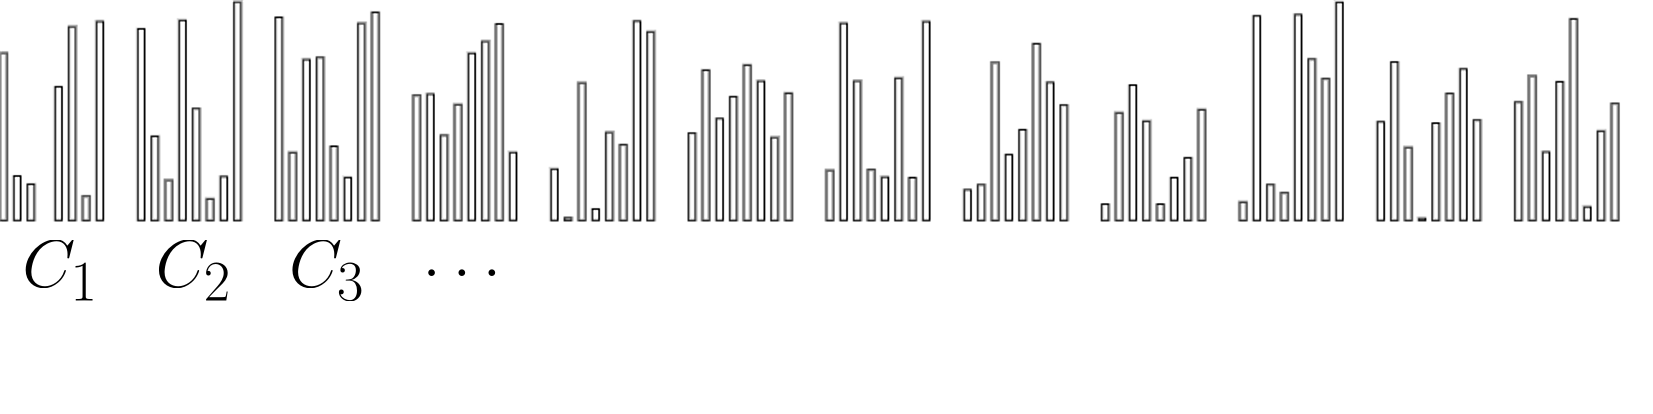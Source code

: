 <?xml version="1.0"?>
<!DOCTYPE ipe SYSTEM "ipe.dtd">
<ipe version="70212" creator="Ipe 7.2.12">
<info created="D:20190930095210" modified="D:20190930095210"/>
<bitmap id="1" width="1000" height="250" BitsPerComponent="8" ColorSpace="DeviceGray" Filter="FlateDecode" length="2313" encoding="base64">
eNrt3U+IHXcBwPGp+A/qpUJV8CKIKM5BgxJEqy4eclAMWJk1IEoIQVaQ5JBD0ItzSfAgtCJk
CUUkIdB0ZAMGe9hDaZpaiijqYaQSCl4C1oK5NGBNSZ/zmyZqd1/y3pudN/N7M5/PIRCG3+z8
fvP7Jrv7/k0mEflNbQKR+WvNOrQj/VqlsA7Epvx4JbEOLXVeTiaZzomv87T6Q+c6R+foHJ2j
c3Su8+ZerVladD7kzvOHK5mlReeD7jyfTAqdM1/O3wl03lfnN2s6p6X/nYOpB86fP5/ovK/O
0wcrhc5pqfOyLBfKOa7O/1GLdnX/GDTrvPE39DqnhZzj6jz/QKWjTV3+JFhsdfft25fo/P+X
5FvB6vSxGei898473NRlevLkyaSV1V1G578Iiug7Ty9evNjX9il/GSx2uRsbG4nOx9X5ojPv
tPP0yJEjWbud50kl63kRW/3ihw8fTlbmcnXeSedPBcXqdH5nRJudt7+6PXfe/h3U+ap3nq6v
r2fzdH7Px8B0rnOdR9/5jtTuvSThMbBE5zrX+aA7b75W4+38+ZrOda7zIXeePlIpdK5znQ+6
8x5ekatznetc5zrXuc51rnOd61znOtf5KnX+s6DQuc51PuTO02PHjmU6b2e3R/E+XjrXeSc/
Aoy38yjex0vnOtf5cjuP4fWDOte5znWuc53rXOc617nOdR5h5z8PdD7tcp8NdK7zIXT+g0qm
86mXu7a2luhc50PofO4RI+x8R4M617nO++n8G0Ghc53rfICdl48H4cClS5cyneu85c4fDQqd
9915evz48WSeETrXeYMtmm5tbWU677/zWX3ovNfO841ghTufd7f/b8M9VCl0rvPldP6XWnSd
55ubm9moOi9v3Mh0rvMldZ5/spLF1/k91mrAnXf3HZnOR9j53ieoc53rPI7O/17T+ep3Xh4I
dK7zqffpQ5VM5wPoPN3e3k50rvOOwtF5T51PenhwUuc617nOda5znffTeV7Tuc6X3Plvazrv
q/MfVzKd63zJnadfqBRj7jz/XCXr7f/z9hZR5wPpvNwMGn3xnwbFXu75cDvPX3yxiKbzf9V0
HlvnT9Y66jzd2Nho9tN2euLEiazjzsvvBSvQ+d3VjaHz9L2VQuexdZ4fqmRddd74t2qLL3sL
nadnz55d6HLfrI278+abWufL7HzWiDF3vvDlPlBJdL6czsvwcruHdK7z3jtv7yXgOp9yVTdu
3Eh0rnOdD7vzyYKPKOpc5zrXuc676fxaTec613k41Y+CAXaef6yS6TyWzu/eD5132nn+1Uq9
7KdOnUqG2Pnev7jO2+w8v3at0HnnnedPP33fZY+88/SDlULnK9T5ojPXeSudz1j22DsvX3kl
07nOdT7wzmfsRJ3rXOc613msnWdBofPldv7snc9D1rnO++k8LYqiWef55yuZzuf6PfVaJdN5
R52nQaHzefbuHJv6hRcKnc/X+a6dqPNldl6WZabztjq/1z3vo/MvB4XOdT5ZyvPI/lTTed+d
p1euXMl0rvMldZ5/upLpvPfO591XOtf55EqtlS+uc53rPNLO8/BTXqZznet80J3v/fklOte5
znWuc51H1vl/P21T5zrX+XA7v/tpm+Pt/Pe11e/8i0Ghc50vclXj6Tz9bKWIpPOyrrXZPK5e
vZrpXOc639uITjoPtd5/EZNKscg8dK5zncfW+aI7Uec617nOda5znetc5zqPt/P0PZVC58vp
/A81ncfS+RNBMcrOy9dfz3S+pM7Tz1QKncfSeXr06NEF5/HRSjGEzhfd7TpfoPOZW3SJnb9a
W5nOvx8US+68wTxefjnTuc7j7Tx9uFKsTOfpmTNnsgg7n7FLdh14Kih0rvOuOm+8qfvpfN6i
Iu88XV9fz3Suc50Pu/O5P1lO5zrXuc51rnOd61znOu+489u1lek8/0Ql07nOdb5Q5/k7Ktnq
dJ6/9FKh8yF2frmm8yV13vipwD113vSe6zzyzvOvVzKd61zng+68/Xs+vs6v1nruvLzzQYs6
13knnZc/DMbUeR7epCfru/N0bW0t0bnOu+o8PX36dDKqzufe1EvtvMPdvuKdlx8OdL6ce65z
nUfSeXr9+vWko85fq+lc5zrvvPN5L7eFztP3VQqd61zng+584ZnrXOc617nOda5znetc5zrX
uc51rnOd63wVOy9/F+hc5zofdOfp/v37k+g7r99c+olpI75UyXSuc51ni7yjdZyd50fDu0tP
HfHcc4XOda7zQXS+8CLqfCidv1nTuc51PuTOywcqSU+dl98NWpn532o639vMnwx0PsTOm1fb
QufpuXPnWtrtH6kkOt/jzA8dOjTtXbni7Lx8V6Dzvjt/vNbKN/Td7vbxdr7rwO3bRbydp7du
3Up03nfn+fFKpvNV7rzpM4S66bzxMwfG2/k/a+12vvCN0rnOdb7UztP3Vwqd67xR548Gxcp0
fiAoRtn5/L8807nOd13u1tZWtjqdp9vb25nOda7zBTtvfLn9dD7vqXSuc51Pym8HOte5zgfd
eXrhwoVE5zrX+bA7b3yqKDrPv1LJdK5znQ+68/yZZwqdT/ucOJ3rfECdtz7zle88v3y5pXv+
55rOda7zCDtv755/qpLpXOc6H3TnQ93tOo+z8+drOte5zofcef5IJdO5znUeTefpg5X7nuqd
lWhnrnOd63yumd+8OeNUb7xRjLrz8teBzmPp/N81nY9p5t38237w4MFE57F0Xr67kuhc5719
NofOu+h8tLtd5zrXuc51rnOd61znOte5znWu8/7u+TcDu33cM/9VEE/nZfnWiLIs3xpRlm/v
fMeBfOeI3TOfNWLmgSkzb3qquwem3POmp5pj5icfe2ykMx/vPd814sCBA9HMfJJW6hHBnb+n
b+t8x4F854jdM581YuaBqVfZ7FR3D+y+541PZeZmvmozBwAAAAAAAAAAAAAAAAAAAAAAAAAA
AAAAAAAAAAAAAAAAAAAAAAAAAAAAAAAAAAAAAAAAAAAAAAAAAAAAAAAAAAAAAAAAAAAAAAAA
AAAAAAAAAAAAAAAAAAAAAAAAAAAAAAAAAAAAAAAAAAAAAAAAACBy/wE7ikfW
</bitmap>
<ipestyle name="basic">
<symbol name="arrow/arc(spx)">
<path stroke="sym-stroke" fill="sym-stroke" pen="sym-pen">
0 0 m
-1 0.333 l
-1 -0.333 l
h
</path>
</symbol>
<symbol name="arrow/farc(spx)">
<path stroke="sym-stroke" fill="white" pen="sym-pen">
0 0 m
-1 0.333 l
-1 -0.333 l
h
</path>
</symbol>
<symbol name="arrow/ptarc(spx)">
<path stroke="sym-stroke" fill="sym-stroke" pen="sym-pen">
0 0 m
-1 0.333 l
-0.8 0 l
-1 -0.333 l
h
</path>
</symbol>
<symbol name="arrow/fptarc(spx)">
<path stroke="sym-stroke" fill="white" pen="sym-pen">
0 0 m
-1 0.333 l
-0.8 0 l
-1 -0.333 l
h
</path>
</symbol>
<symbol name="mark/circle(sx)" transformations="translations">
<path fill="sym-stroke">
0.6 0 0 0.6 0 0 e
0.4 0 0 0.4 0 0 e
</path>
</symbol>
<symbol name="mark/disk(sx)" transformations="translations">
<path fill="sym-stroke">
0.6 0 0 0.6 0 0 e
</path>
</symbol>
<symbol name="mark/fdisk(sfx)" transformations="translations">
<group>
<path fill="sym-fill">
0.5 0 0 0.5 0 0 e
</path>
<path fill="sym-stroke" fillrule="eofill">
0.6 0 0 0.6 0 0 e
0.4 0 0 0.4 0 0 e
</path>
</group>
</symbol>
<symbol name="mark/box(sx)" transformations="translations">
<path fill="sym-stroke" fillrule="eofill">
-0.6 -0.6 m
0.6 -0.6 l
0.6 0.6 l
-0.6 0.6 l
h
-0.4 -0.4 m
0.4 -0.4 l
0.4 0.4 l
-0.4 0.4 l
h
</path>
</symbol>
<symbol name="mark/square(sx)" transformations="translations">
<path fill="sym-stroke">
-0.6 -0.6 m
0.6 -0.6 l
0.6 0.6 l
-0.6 0.6 l
h
</path>
</symbol>
<symbol name="mark/fsquare(sfx)" transformations="translations">
<group>
<path fill="sym-fill">
-0.5 -0.5 m
0.5 -0.5 l
0.5 0.5 l
-0.5 0.5 l
h
</path>
<path fill="sym-stroke" fillrule="eofill">
-0.6 -0.6 m
0.6 -0.6 l
0.6 0.6 l
-0.6 0.6 l
h
-0.4 -0.4 m
0.4 -0.4 l
0.4 0.4 l
-0.4 0.4 l
h
</path>
</group>
</symbol>
<symbol name="mark/cross(sx)" transformations="translations">
<group>
<path fill="sym-stroke">
-0.43 -0.57 m
0.57 0.43 l
0.43 0.57 l
-0.57 -0.43 l
h
</path>
<path fill="sym-stroke">
-0.43 0.57 m
0.57 -0.43 l
0.43 -0.57 l
-0.57 0.43 l
h
</path>
</group>
</symbol>
<symbol name="arrow/fnormal(spx)">
<path stroke="sym-stroke" fill="white" pen="sym-pen">
0 0 m
-1 0.333 l
-1 -0.333 l
h
</path>
</symbol>
<symbol name="arrow/pointed(spx)">
<path stroke="sym-stroke" fill="sym-stroke" pen="sym-pen">
0 0 m
-1 0.333 l
-0.8 0 l
-1 -0.333 l
h
</path>
</symbol>
<symbol name="arrow/fpointed(spx)">
<path stroke="sym-stroke" fill="white" pen="sym-pen">
0 0 m
-1 0.333 l
-0.8 0 l
-1 -0.333 l
h
</path>
</symbol>
<symbol name="arrow/linear(spx)">
<path stroke="sym-stroke" pen="sym-pen">
-1 0.333 m
0 0 l
-1 -0.333 l
</path>
</symbol>
<symbol name="arrow/fdouble(spx)">
<path stroke="sym-stroke" fill="white" pen="sym-pen">
0 0 m
-1 0.333 l
-1 -0.333 l
h
-1 0 m
-2 0.333 l
-2 -0.333 l
h
</path>
</symbol>
<symbol name="arrow/double(spx)">
<path stroke="sym-stroke" fill="sym-stroke" pen="sym-pen">
0 0 m
-1 0.333 l
-1 -0.333 l
h
-1 0 m
-2 0.333 l
-2 -0.333 l
h
</path>
</symbol>
<pen name="heavier" value="0.8"/>
<pen name="fat" value="1.2"/>
<pen name="ultrafat" value="2"/>
<symbolsize name="large" value="5"/>
<symbolsize name="small" value="2"/>
<symbolsize name="tiny" value="1.1"/>
<arrowsize name="large" value="10"/>
<arrowsize name="small" value="5"/>
<arrowsize name="tiny" value="3"/>
<color name="red" value="1 0 0"/>
<color name="green" value="0 1 0"/>
<color name="blue" value="0 0 1"/>
<color name="yellow" value="1 1 0"/>
<color name="orange" value="1 0.647 0"/>
<color name="gold" value="1 0.843 0"/>
<color name="purple" value="0.627 0.125 0.941"/>
<color name="gray" value="0.745"/>
<color name="brown" value="0.647 0.165 0.165"/>
<color name="navy" value="0 0 0.502"/>
<color name="pink" value="1 0.753 0.796"/>
<color name="seagreen" value="0.18 0.545 0.341"/>
<color name="turquoise" value="0.251 0.878 0.816"/>
<color name="violet" value="0.933 0.51 0.933"/>
<color name="darkblue" value="0 0 0.545"/>
<color name="darkcyan" value="0 0.545 0.545"/>
<color name="darkgray" value="0.663"/>
<color name="darkgreen" value="0 0.392 0"/>
<color name="darkmagenta" value="0.545 0 0.545"/>
<color name="darkorange" value="1 0.549 0"/>
<color name="darkred" value="0.545 0 0"/>
<color name="lightblue" value="0.678 0.847 0.902"/>
<color name="lightcyan" value="0.878 1 1"/>
<color name="lightgray" value="0.827"/>
<color name="lightgreen" value="0.565 0.933 0.565"/>
<color name="lightyellow" value="1 1 0.878"/>
<dashstyle name="dashed" value="[4] 0"/>
<dashstyle name="dotted" value="[1 3] 0"/>
<dashstyle name="dash dotted" value="[4 2 1 2] 0"/>
<dashstyle name="dash dot dotted" value="[4 2 1 2 1 2] 0"/>
<textsize name="large" value="\large"/>
<textsize name="Large" value="\Large"/>
<textsize name="LARGE" value="\LARGE"/>
<textsize name="huge" value="\huge"/>
<textsize name="Huge" value="\Huge"/>
<textsize name="small" value="\small"/>
<textsize name="footnote" value="\footnotesize"/>
<textsize name="tiny" value="\tiny"/>
<textstyle name="center" begin="\begin{center}" end="\end{center}"/>
<textstyle name="itemize" begin="\begin{itemize}" end="\end{itemize}"/>
<textstyle name="item" begin="\begin{itemize}\item{}" end="\end{itemize}"/>
<gridsize name="4 pts" value="4"/>
<gridsize name="8 pts (~3 mm)" value="8"/>
<gridsize name="16 pts (~6 mm)" value="16"/>
<gridsize name="32 pts (~12 mm)" value="32"/>
<gridsize name="10 pts (~3.5 mm)" value="10"/>
<gridsize name="20 pts (~7 mm)" value="20"/>
<gridsize name="14 pts (~5 mm)" value="14"/>
<gridsize name="28 pts (~10 mm)" value="28"/>
<gridsize name="56 pts (~20 mm)" value="56"/>
<anglesize name="90 deg" value="90"/>
<anglesize name="60 deg" value="60"/>
<anglesize name="45 deg" value="45"/>
<anglesize name="30 deg" value="30"/>
<anglesize name="22.5 deg" value="22.5"/>
<opacity name="10%" value="0.1"/>
<opacity name="30%" value="0.3"/>
<opacity name="50%" value="0.5"/>
<opacity name="75%" value="0.75"/>
<tiling name="falling" angle="-60" step="4" width="1"/>
<tiling name="rising" angle="30" step="4" width="1"/>
</ipestyle>
<page>
<layer name="alpha"/>
<view layers="alpha" active="alpha"/>
<image layer="alpha" rect="0 346.625 595 495.375" bitmap="1"/>
<text matrix="1 0 0 1 -12 -8" transformations="translations" pos="20 400" stroke="black" type="label" width="27.339" height="16.939" depth="4.78" valign="baseline" size="Huge" style="math">C_1</text>
<text matrix="1 0 0 1 -12 -8" transformations="translations" pos="68 400" stroke="black" type="label" width="27.339" height="16.939" depth="4.78" valign="baseline" size="Huge" style="math">C_2</text>
<text matrix="1 0 0 1 -8 -8" transformations="translations" pos="112 400" stroke="black" type="label" width="27.339" height="16.939" depth="4.78" valign="baseline" size="Huge" style="math">C_3</text>
<text matrix="1 0 0 1 -16 0" transformations="translations" pos="168 396" stroke="black" type="label" width="28.488" height="2.41" depth="0" valign="baseline" size="Huge" style="math">\ldots</text>
</page>
</ipe>
